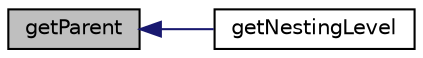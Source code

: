 digraph "getParent"
{
  edge [fontname="Helvetica",fontsize="10",labelfontname="Helvetica",labelfontsize="10"];
  node [fontname="Helvetica",fontsize="10",shape=record];
  rankdir="LR";
  Node14 [label="getParent",height=0.2,width=0.4,color="black", fillcolor="grey75", style="filled", fontcolor="black"];
  Node14 -> Node15 [dir="back",color="midnightblue",fontsize="10",style="solid",fontname="Helvetica"];
  Node15 [label="getNestingLevel",height=0.2,width=0.4,color="black", fillcolor="white", style="filled",URL="$class_p_h_p_excel___shared___escher___dg_container___spgr_container___sp_container.html#a85debda5669a32a6b402cd40650ec8b6"];
}
